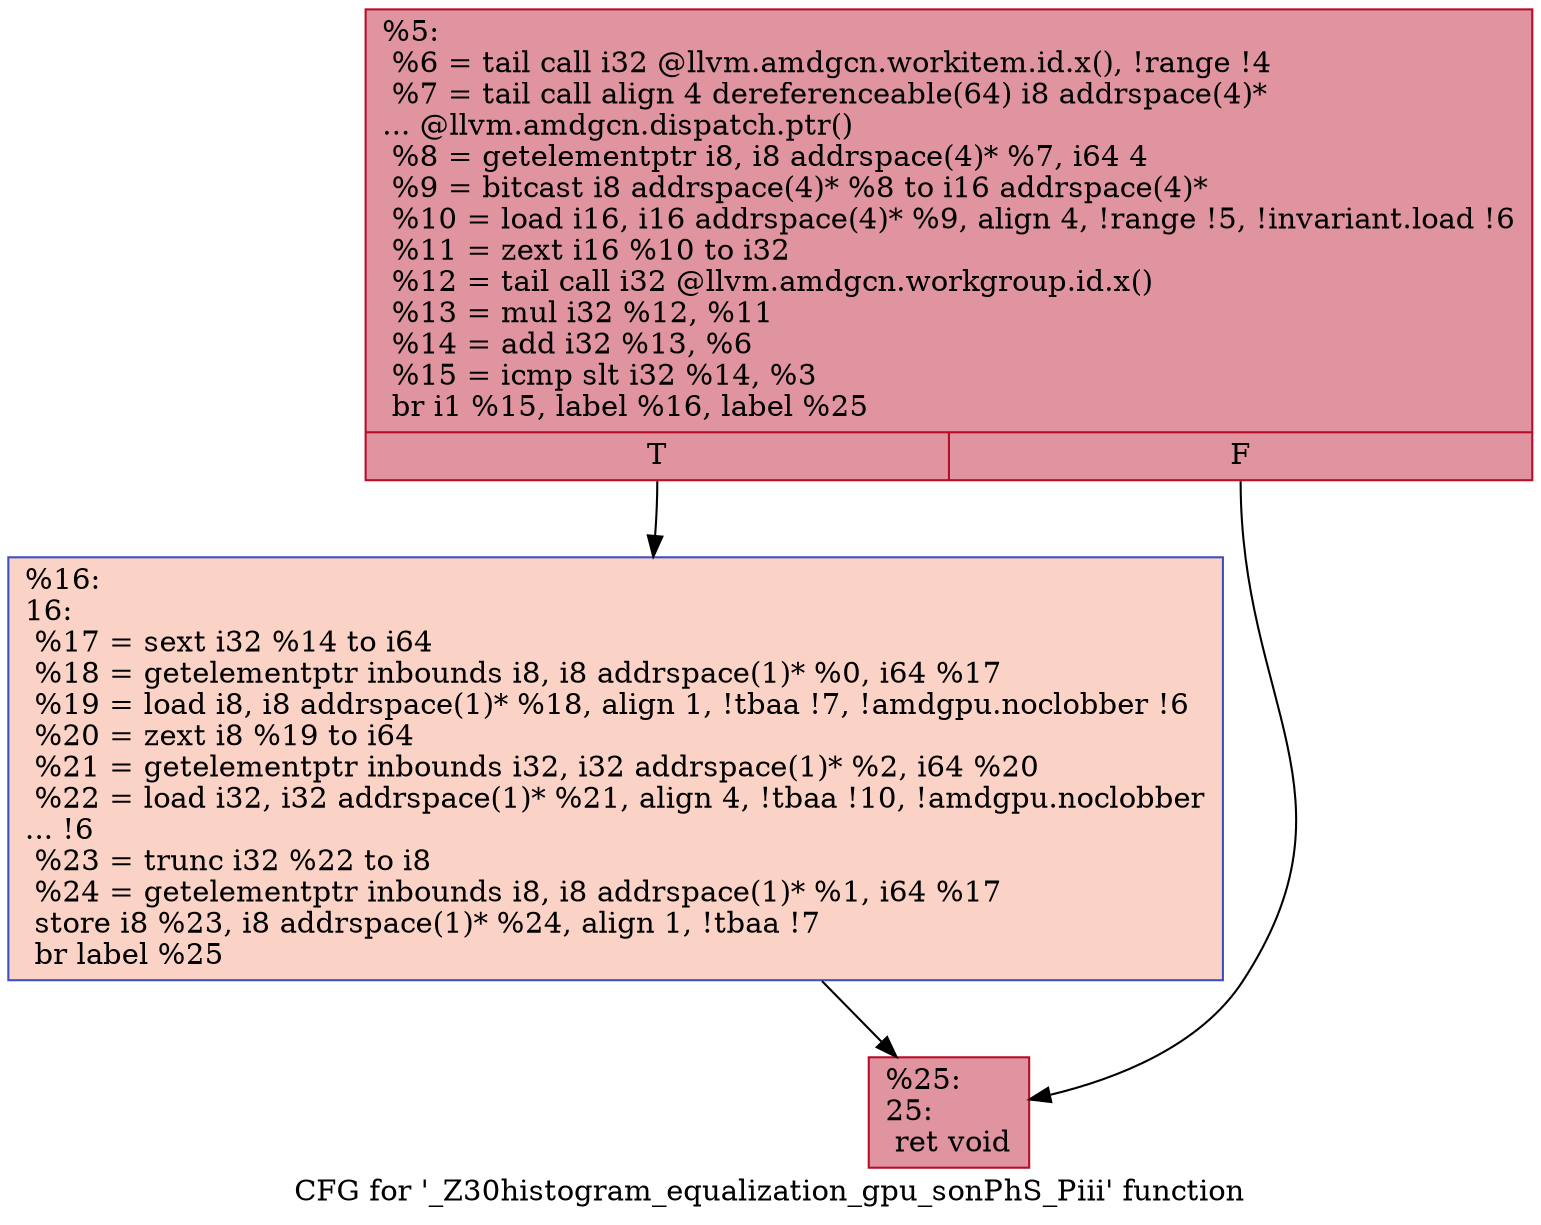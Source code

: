 digraph "CFG for '_Z30histogram_equalization_gpu_sonPhS_Piii' function" {
	label="CFG for '_Z30histogram_equalization_gpu_sonPhS_Piii' function";

	Node0x5f6c1a0 [shape=record,color="#b70d28ff", style=filled, fillcolor="#b70d2870",label="{%5:\l  %6 = tail call i32 @llvm.amdgcn.workitem.id.x(), !range !4\l  %7 = tail call align 4 dereferenceable(64) i8 addrspace(4)*\l... @llvm.amdgcn.dispatch.ptr()\l  %8 = getelementptr i8, i8 addrspace(4)* %7, i64 4\l  %9 = bitcast i8 addrspace(4)* %8 to i16 addrspace(4)*\l  %10 = load i16, i16 addrspace(4)* %9, align 4, !range !5, !invariant.load !6\l  %11 = zext i16 %10 to i32\l  %12 = tail call i32 @llvm.amdgcn.workgroup.id.x()\l  %13 = mul i32 %12, %11\l  %14 = add i32 %13, %6\l  %15 = icmp slt i32 %14, %3\l  br i1 %15, label %16, label %25\l|{<s0>T|<s1>F}}"];
	Node0x5f6c1a0:s0 -> Node0x5f6e060;
	Node0x5f6c1a0:s1 -> Node0x5f6e0f0;
	Node0x5f6e060 [shape=record,color="#3d50c3ff", style=filled, fillcolor="#f59c7d70",label="{%16:\l16:                                               \l  %17 = sext i32 %14 to i64\l  %18 = getelementptr inbounds i8, i8 addrspace(1)* %0, i64 %17\l  %19 = load i8, i8 addrspace(1)* %18, align 1, !tbaa !7, !amdgpu.noclobber !6\l  %20 = zext i8 %19 to i64\l  %21 = getelementptr inbounds i32, i32 addrspace(1)* %2, i64 %20\l  %22 = load i32, i32 addrspace(1)* %21, align 4, !tbaa !10, !amdgpu.noclobber\l... !6\l  %23 = trunc i32 %22 to i8\l  %24 = getelementptr inbounds i8, i8 addrspace(1)* %1, i64 %17\l  store i8 %23, i8 addrspace(1)* %24, align 1, !tbaa !7\l  br label %25\l}"];
	Node0x5f6e060 -> Node0x5f6e0f0;
	Node0x5f6e0f0 [shape=record,color="#b70d28ff", style=filled, fillcolor="#b70d2870",label="{%25:\l25:                                               \l  ret void\l}"];
}
